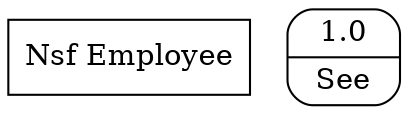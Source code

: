 digraph dfd2{ 
node[shape=record]
200 [label="Nsf Employee" shape=box];
201 [label="{<f0> 1.0|<f1> See }" shape=Mrecord];
}